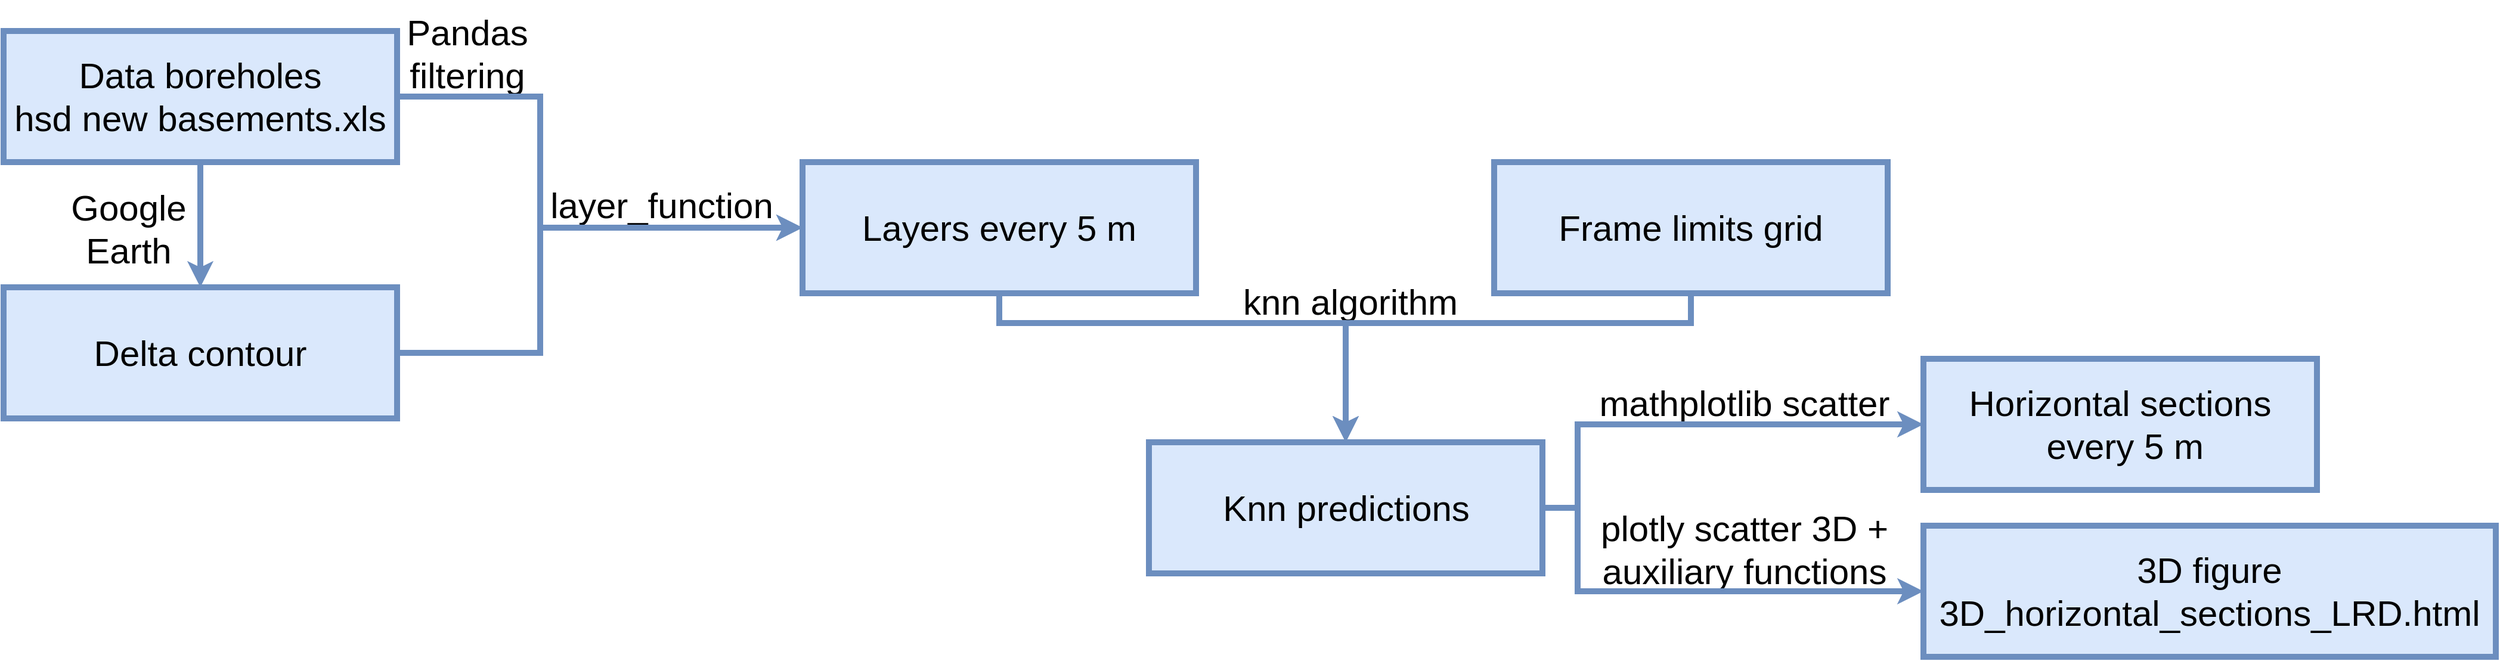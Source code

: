 <mxfile version="19.0.1" type="google"><diagram id="fNOBkLaAhuOzdhUiapiz" name="Page-1"><mxGraphModel grid="1" page="1" gridSize="10" guides="1" tooltips="1" connect="1" arrows="1" fold="1" pageScale="1" pageWidth="1600" pageHeight="1200" math="0" shadow="0"><root><mxCell id="0"/><mxCell id="1" parent="0"/><mxCell id="_fXpVUF5_wgCW_Ynrs2v-10" value="Pandas filtering" style="text;html=1;strokeColor=none;fillColor=none;align=center;verticalAlign=middle;whiteSpace=wrap;rounded=0;fontFamily=Helvetica;fontSize=30;" vertex="1" parent="1"><mxGeometry x="314" y="79" width="170" height="90" as="geometry"/></mxCell><mxCell id="_fXpVUF5_wgCW_Ynrs2v-15" value="Google&lt;br style=&quot;font-size: 30px;&quot;&gt;Earth" style="text;html=1;strokeColor=none;fillColor=none;align=center;verticalAlign=middle;whiteSpace=wrap;rounded=0;fontFamily=Helvetica;fontSize=30;" vertex="1" parent="1"><mxGeometry x="50" y="231" width="130" height="80" as="geometry"/></mxCell><mxCell id="_fXpVUF5_wgCW_Ynrs2v-18" value="layer_function" style="text;html=1;strokeColor=none;fillColor=none;align=center;verticalAlign=middle;whiteSpace=wrap;rounded=0;fontFamily=Helvetica;fontSize=30;" vertex="1" parent="1"><mxGeometry x="452" y="236" width="220" height="30" as="geometry"/></mxCell><mxCell id="_fXpVUF5_wgCW_Ynrs2v-24" value="knn algorithm" style="text;html=1;strokeColor=none;fillColor=none;align=center;verticalAlign=middle;whiteSpace=wrap;rounded=0;fontFamily=Helvetica;fontSize=30;" vertex="1" parent="1"><mxGeometry x="1046" y="283" width="187" height="97" as="geometry"/></mxCell><mxCell id="_fXpVUF5_wgCW_Ynrs2v-28" value="mathplotlib scatter" style="text;html=1;strokeColor=none;fillColor=none;align=center;verticalAlign=middle;whiteSpace=wrap;rounded=0;fontFamily=Helvetica;fontSize=30;" vertex="1" parent="1"><mxGeometry x="1320" y="397" width="300" height="40" as="geometry"/></mxCell><mxCell id="_fXpVUF5_wgCW_Ynrs2v-30" value="plotly scatter 3D + auxiliary functions" style="text;html=1;strokeColor=none;fillColor=none;align=center;verticalAlign=middle;whiteSpace=wrap;rounded=0;fontFamily=Helvetica;fontSize=30;" vertex="1" parent="1"><mxGeometry x="1320" y="460" width="300" height="160" as="geometry"/></mxCell><mxCell id="yG4yIMdEthc6wOubi9l1-11" style="edgeStyle=orthogonalEdgeStyle;rounded=0;orthogonalLoop=1;jettySize=auto;html=1;exitX=0.5;exitY=1;exitDx=0;exitDy=0;fontSize=30;fillColor=#dae8fc;strokeColor=#6c8ebf;strokeWidth=5;" edge="1" parent="1" source="yG4yIMdEthc6wOubi9l1-1" target="yG4yIMdEthc6wOubi9l1-5"><mxGeometry relative="1" as="geometry"/></mxCell><mxCell id="yG4yIMdEthc6wOubi9l1-23" style="edgeStyle=orthogonalEdgeStyle;rounded=0;orthogonalLoop=1;jettySize=auto;html=1;exitX=1;exitY=0.5;exitDx=0;exitDy=0;entryX=0;entryY=0.5;entryDx=0;entryDy=0;fontSize=30;strokeWidth=5;fillColor=#dae8fc;strokeColor=#6c8ebf;" edge="1" parent="1" source="yG4yIMdEthc6wOubi9l1-1" target="yG4yIMdEthc6wOubi9l1-6"><mxGeometry relative="1" as="geometry"><Array as="points"><mxPoint x="460" y="160"/><mxPoint x="460" y="270"/></Array></mxGeometry></mxCell><mxCell id="yG4yIMdEthc6wOubi9l1-1" value="&lt;div style=&quot;font-size: 30px;&quot;&gt;Data boreholes&lt;br style=&quot;font-size: 30px;&quot;&gt;&lt;/div&gt;&lt;div style=&quot;font-size: 30px;&quot;&gt;hsd new basements.xls&lt;/div&gt;" style="rounded=0;whiteSpace=wrap;html=1;fontSize=30;fillColor=#dae8fc;strokeColor=#6c8ebf;strokeWidth=5;" vertex="1" parent="1"><mxGeometry x="10" y="105" width="330" height="110" as="geometry"/></mxCell><mxCell id="yG4yIMdEthc6wOubi9l1-24" style="edgeStyle=orthogonalEdgeStyle;rounded=0;orthogonalLoop=1;jettySize=auto;html=1;exitX=1;exitY=0.5;exitDx=0;exitDy=0;entryX=0;entryY=0.5;entryDx=0;entryDy=0;fontSize=30;strokeWidth=5;fillColor=#dae8fc;strokeColor=#6c8ebf;" edge="1" parent="1" source="yG4yIMdEthc6wOubi9l1-5" target="yG4yIMdEthc6wOubi9l1-6"><mxGeometry relative="1" as="geometry"><Array as="points"><mxPoint x="460" y="375"/><mxPoint x="460" y="270"/></Array></mxGeometry></mxCell><mxCell id="yG4yIMdEthc6wOubi9l1-5" value="Delta contour" style="rounded=0;whiteSpace=wrap;html=1;fontSize=30;fillColor=#dae8fc;strokeColor=#6c8ebf;strokeWidth=5;" vertex="1" parent="1"><mxGeometry x="10" y="320" width="330" height="110" as="geometry"/></mxCell><mxCell id="yG4yIMdEthc6wOubi9l1-21" style="edgeStyle=orthogonalEdgeStyle;rounded=0;orthogonalLoop=1;jettySize=auto;html=1;exitX=0.5;exitY=1;exitDx=0;exitDy=0;entryX=0.5;entryY=0;entryDx=0;entryDy=0;fontSize=30;strokeWidth=5;fillColor=#dae8fc;strokeColor=#6c8ebf;" edge="1" parent="1" source="yG4yIMdEthc6wOubi9l1-6" target="yG4yIMdEthc6wOubi9l1-8"><mxGeometry relative="1" as="geometry"><Array as="points"><mxPoint x="845" y="350"/><mxPoint x="1136" y="350"/></Array></mxGeometry></mxCell><mxCell id="yG4yIMdEthc6wOubi9l1-6" value="Layers every 5 m" style="rounded=0;whiteSpace=wrap;html=1;fontSize=30;fillColor=#dae8fc;strokeColor=#6c8ebf;strokeWidth=5;" vertex="1" parent="1"><mxGeometry x="680" y="215" width="330" height="110" as="geometry"/></mxCell><mxCell id="yG4yIMdEthc6wOubi9l1-22" style="edgeStyle=orthogonalEdgeStyle;rounded=0;orthogonalLoop=1;jettySize=auto;html=1;exitX=0.5;exitY=1;exitDx=0;exitDy=0;entryX=0.5;entryY=0;entryDx=0;entryDy=0;fontSize=30;strokeWidth=5;fillColor=#dae8fc;strokeColor=#6c8ebf;" edge="1" parent="1" source="yG4yIMdEthc6wOubi9l1-7" target="yG4yIMdEthc6wOubi9l1-8"><mxGeometry relative="1" as="geometry"><Array as="points"><mxPoint x="1425" y="350"/><mxPoint x="1136" y="350"/></Array></mxGeometry></mxCell><mxCell id="yG4yIMdEthc6wOubi9l1-7" value="Frame limits grid" style="rounded=0;whiteSpace=wrap;html=1;fontSize=30;fillColor=#dae8fc;strokeColor=#6c8ebf;strokeWidth=5;" vertex="1" parent="1"><mxGeometry x="1260" y="215" width="330" height="110" as="geometry"/></mxCell><mxCell id="yG4yIMdEthc6wOubi9l1-25" style="edgeStyle=orthogonalEdgeStyle;rounded=0;orthogonalLoop=1;jettySize=auto;html=1;exitX=1;exitY=0.5;exitDx=0;exitDy=0;fontSize=30;strokeWidth=5;fillColor=#dae8fc;strokeColor=#6c8ebf;" edge="1" parent="1" source="yG4yIMdEthc6wOubi9l1-8" target="yG4yIMdEthc6wOubi9l1-9"><mxGeometry relative="1" as="geometry"><Array as="points"><mxPoint x="1330" y="505"/><mxPoint x="1330" y="435"/></Array></mxGeometry></mxCell><mxCell id="yG4yIMdEthc6wOubi9l1-26" style="edgeStyle=orthogonalEdgeStyle;rounded=0;orthogonalLoop=1;jettySize=auto;html=1;exitX=1;exitY=0.5;exitDx=0;exitDy=0;entryX=0;entryY=0.5;entryDx=0;entryDy=0;fontSize=30;strokeWidth=5;fillColor=#dae8fc;strokeColor=#6c8ebf;" edge="1" parent="1" source="yG4yIMdEthc6wOubi9l1-8" target="yG4yIMdEthc6wOubi9l1-10"><mxGeometry relative="1" as="geometry"><Array as="points"><mxPoint x="1330" y="505"/><mxPoint x="1330" y="575"/></Array></mxGeometry></mxCell><mxCell id="yG4yIMdEthc6wOubi9l1-8" value="Knn predictions" style="rounded=0;whiteSpace=wrap;html=1;fontSize=30;fillColor=#dae8fc;strokeColor=#6c8ebf;strokeWidth=5;" vertex="1" parent="1"><mxGeometry x="970.5" y="450" width="330" height="110" as="geometry"/></mxCell><mxCell id="yG4yIMdEthc6wOubi9l1-9" value="&lt;div style=&quot;font-size: 30px;&quot;&gt;Horizontal sections&lt;/div&gt;&lt;div style=&quot;font-size: 30px;&quot;&gt;&amp;nbsp;every 5 m&lt;/div&gt;" style="rounded=0;whiteSpace=wrap;html=1;fontSize=30;fillColor=#dae8fc;strokeColor=#6c8ebf;strokeWidth=5;" vertex="1" parent="1"><mxGeometry x="1620" y="380" width="330" height="110" as="geometry"/></mxCell><mxCell id="yG4yIMdEthc6wOubi9l1-10" value="&lt;div style=&quot;font-size: 30px;&quot;&gt;3D figure&lt;font style=&quot;font-size: 30px;&quot; face=&quot;Helvetica&quot;&gt;&lt;br style=&quot;font-size: 30px;&quot;&gt;&lt;/font&gt;&lt;/div&gt;&lt;div style=&quot;font-size: 30px;&quot;&gt;&lt;font style=&quot;font-size: 30px;&quot; face=&quot;Helvetica&quot;&gt;3D_horizontal_sections_LRD.html&lt;/font&gt;&lt;/div&gt;" style="rounded=0;whiteSpace=wrap;html=1;fontSize=30;fillColor=#dae8fc;strokeColor=#6c8ebf;strokeWidth=5;" vertex="1" parent="1"><mxGeometry x="1620" y="520" width="480" height="110" as="geometry"/></mxCell></root></mxGraphModel></diagram></mxfile>